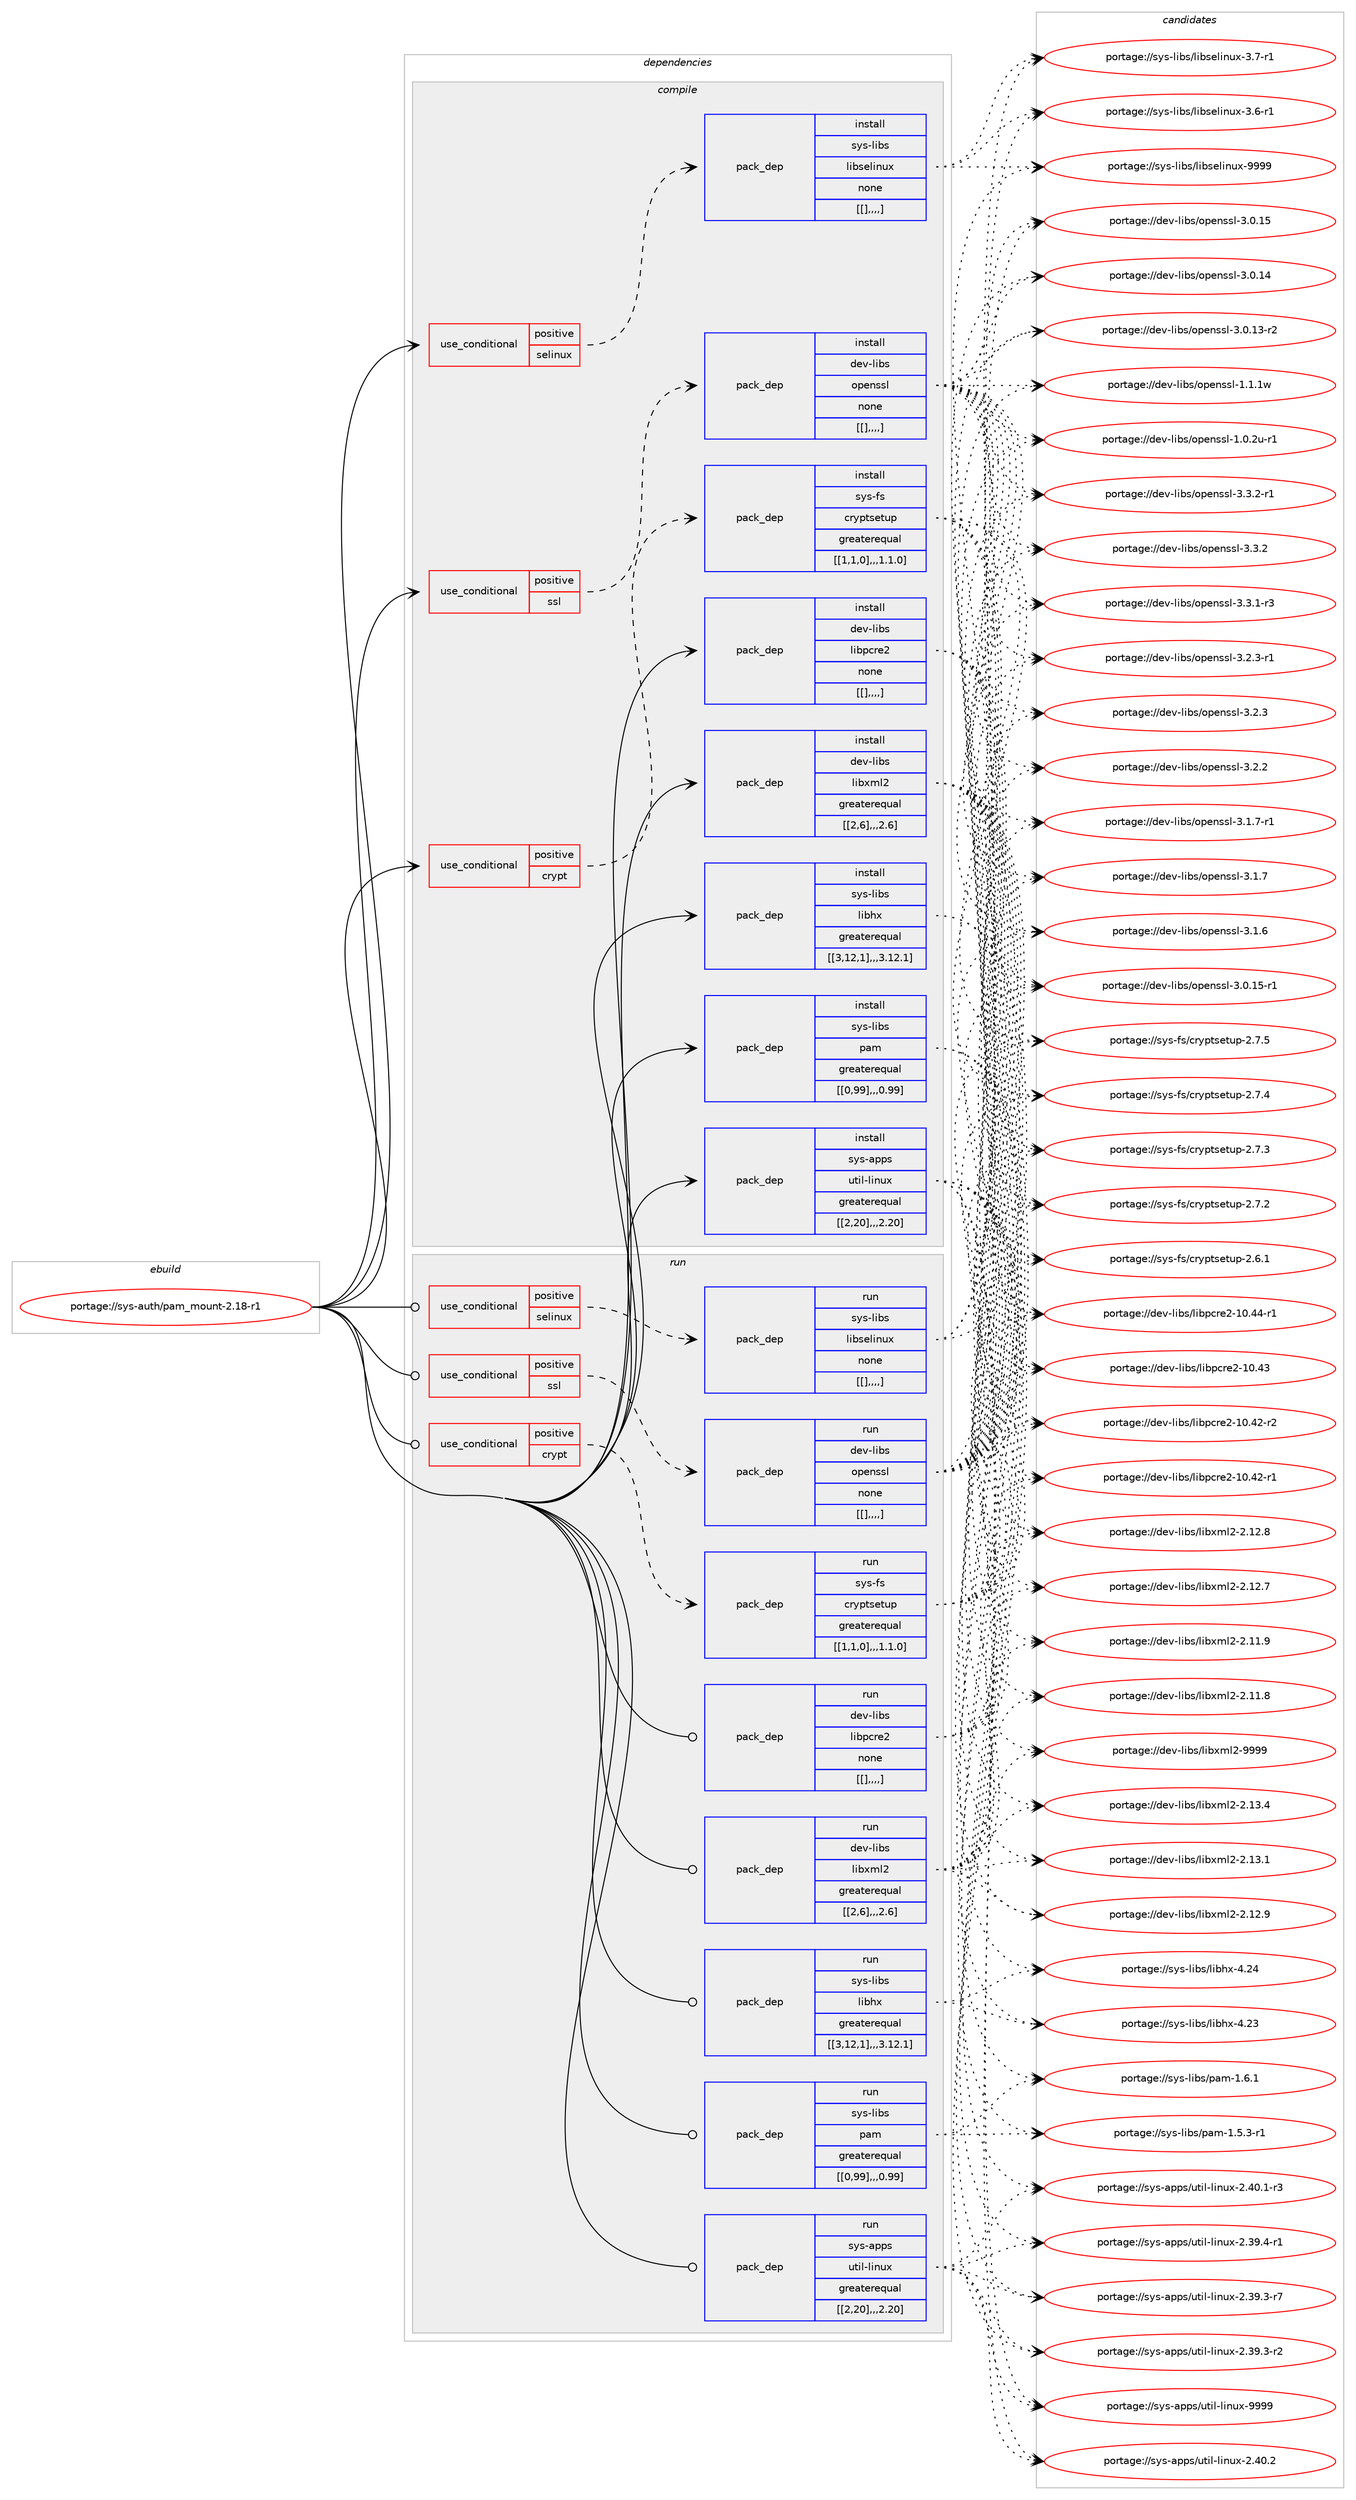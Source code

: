 digraph prolog {

# *************
# Graph options
# *************

newrank=true;
concentrate=true;
compound=true;
graph [rankdir=LR,fontname=Helvetica,fontsize=10,ranksep=1.5];#, ranksep=2.5, nodesep=0.2];
edge  [arrowhead=vee];
node  [fontname=Helvetica,fontsize=10];

# **********
# The ebuild
# **********

subgraph cluster_leftcol {
color=gray;
label=<<i>ebuild</i>>;
id [label="portage://sys-auth/pam_mount-2.18-r1", color=red, width=4, href="../sys-auth/pam_mount-2.18-r1.svg"];
}

# ****************
# The dependencies
# ****************

subgraph cluster_midcol {
color=gray;
label=<<i>dependencies</i>>;
subgraph cluster_compile {
fillcolor="#eeeeee";
style=filled;
label=<<i>compile</i>>;
subgraph cond331 {
dependency1317 [label=<<TABLE BORDER="0" CELLBORDER="1" CELLSPACING="0" CELLPADDING="4"><TR><TD ROWSPAN="3" CELLPADDING="10">use_conditional</TD></TR><TR><TD>positive</TD></TR><TR><TD>crypt</TD></TR></TABLE>>, shape=none, color=red];
subgraph pack981 {
dependency1319 [label=<<TABLE BORDER="0" CELLBORDER="1" CELLSPACING="0" CELLPADDING="4" WIDTH="220"><TR><TD ROWSPAN="6" CELLPADDING="30">pack_dep</TD></TR><TR><TD WIDTH="110">install</TD></TR><TR><TD>sys-fs</TD></TR><TR><TD>cryptsetup</TD></TR><TR><TD>greaterequal</TD></TR><TR><TD>[[1,1,0],,,1.1.0]</TD></TR></TABLE>>, shape=none, color=blue];
}
dependency1317:e -> dependency1319:w [weight=20,style="dashed",arrowhead="vee"];
}
id:e -> dependency1317:w [weight=20,style="solid",arrowhead="vee"];
subgraph cond332 {
dependency1322 [label=<<TABLE BORDER="0" CELLBORDER="1" CELLSPACING="0" CELLPADDING="4"><TR><TD ROWSPAN="3" CELLPADDING="10">use_conditional</TD></TR><TR><TD>positive</TD></TR><TR><TD>selinux</TD></TR></TABLE>>, shape=none, color=red];
subgraph pack986 {
dependency1325 [label=<<TABLE BORDER="0" CELLBORDER="1" CELLSPACING="0" CELLPADDING="4" WIDTH="220"><TR><TD ROWSPAN="6" CELLPADDING="30">pack_dep</TD></TR><TR><TD WIDTH="110">install</TD></TR><TR><TD>sys-libs</TD></TR><TR><TD>libselinux</TD></TR><TR><TD>none</TD></TR><TR><TD>[[],,,,]</TD></TR></TABLE>>, shape=none, color=blue];
}
dependency1322:e -> dependency1325:w [weight=20,style="dashed",arrowhead="vee"];
}
id:e -> dependency1322:w [weight=20,style="solid",arrowhead="vee"];
subgraph cond333 {
dependency1327 [label=<<TABLE BORDER="0" CELLBORDER="1" CELLSPACING="0" CELLPADDING="4"><TR><TD ROWSPAN="3" CELLPADDING="10">use_conditional</TD></TR><TR><TD>positive</TD></TR><TR><TD>ssl</TD></TR></TABLE>>, shape=none, color=red];
subgraph pack988 {
dependency1328 [label=<<TABLE BORDER="0" CELLBORDER="1" CELLSPACING="0" CELLPADDING="4" WIDTH="220"><TR><TD ROWSPAN="6" CELLPADDING="30">pack_dep</TD></TR><TR><TD WIDTH="110">install</TD></TR><TR><TD>dev-libs</TD></TR><TR><TD>openssl</TD></TR><TR><TD>none</TD></TR><TR><TD>[[],,,,]</TD></TR></TABLE>>, shape=none, color=blue];
}
dependency1327:e -> dependency1328:w [weight=20,style="dashed",arrowhead="vee"];
}
id:e -> dependency1327:w [weight=20,style="solid",arrowhead="vee"];
subgraph pack991 {
dependency1331 [label=<<TABLE BORDER="0" CELLBORDER="1" CELLSPACING="0" CELLPADDING="4" WIDTH="220"><TR><TD ROWSPAN="6" CELLPADDING="30">pack_dep</TD></TR><TR><TD WIDTH="110">install</TD></TR><TR><TD>dev-libs</TD></TR><TR><TD>libpcre2</TD></TR><TR><TD>none</TD></TR><TR><TD>[[],,,,]</TD></TR></TABLE>>, shape=none, color=blue];
}
id:e -> dependency1331:w [weight=20,style="solid",arrowhead="vee"];
subgraph pack992 {
dependency1332 [label=<<TABLE BORDER="0" CELLBORDER="1" CELLSPACING="0" CELLPADDING="4" WIDTH="220"><TR><TD ROWSPAN="6" CELLPADDING="30">pack_dep</TD></TR><TR><TD WIDTH="110">install</TD></TR><TR><TD>dev-libs</TD></TR><TR><TD>libxml2</TD></TR><TR><TD>greaterequal</TD></TR><TR><TD>[[2,6],,,2.6]</TD></TR></TABLE>>, shape=none, color=blue];
}
id:e -> dependency1332:w [weight=20,style="solid",arrowhead="vee"];
subgraph pack994 {
dependency1334 [label=<<TABLE BORDER="0" CELLBORDER="1" CELLSPACING="0" CELLPADDING="4" WIDTH="220"><TR><TD ROWSPAN="6" CELLPADDING="30">pack_dep</TD></TR><TR><TD WIDTH="110">install</TD></TR><TR><TD>sys-apps</TD></TR><TR><TD>util-linux</TD></TR><TR><TD>greaterequal</TD></TR><TR><TD>[[2,20],,,2.20]</TD></TR></TABLE>>, shape=none, color=blue];
}
id:e -> dependency1334:w [weight=20,style="solid",arrowhead="vee"];
subgraph pack995 {
dependency1335 [label=<<TABLE BORDER="0" CELLBORDER="1" CELLSPACING="0" CELLPADDING="4" WIDTH="220"><TR><TD ROWSPAN="6" CELLPADDING="30">pack_dep</TD></TR><TR><TD WIDTH="110">install</TD></TR><TR><TD>sys-libs</TD></TR><TR><TD>libhx</TD></TR><TR><TD>greaterequal</TD></TR><TR><TD>[[3,12,1],,,3.12.1]</TD></TR></TABLE>>, shape=none, color=blue];
}
id:e -> dependency1335:w [weight=20,style="solid",arrowhead="vee"];
subgraph pack996 {
dependency1336 [label=<<TABLE BORDER="0" CELLBORDER="1" CELLSPACING="0" CELLPADDING="4" WIDTH="220"><TR><TD ROWSPAN="6" CELLPADDING="30">pack_dep</TD></TR><TR><TD WIDTH="110">install</TD></TR><TR><TD>sys-libs</TD></TR><TR><TD>pam</TD></TR><TR><TD>greaterequal</TD></TR><TR><TD>[[0,99],,,0.99]</TD></TR></TABLE>>, shape=none, color=blue];
}
id:e -> dependency1336:w [weight=20,style="solid",arrowhead="vee"];
}
subgraph cluster_compileandrun {
fillcolor="#eeeeee";
style=filled;
label=<<i>compile and run</i>>;
}
subgraph cluster_run {
fillcolor="#eeeeee";
style=filled;
label=<<i>run</i>>;
subgraph cond334 {
dependency1337 [label=<<TABLE BORDER="0" CELLBORDER="1" CELLSPACING="0" CELLPADDING="4"><TR><TD ROWSPAN="3" CELLPADDING="10">use_conditional</TD></TR><TR><TD>positive</TD></TR><TR><TD>crypt</TD></TR></TABLE>>, shape=none, color=red];
subgraph pack997 {
dependency1338 [label=<<TABLE BORDER="0" CELLBORDER="1" CELLSPACING="0" CELLPADDING="4" WIDTH="220"><TR><TD ROWSPAN="6" CELLPADDING="30">pack_dep</TD></TR><TR><TD WIDTH="110">run</TD></TR><TR><TD>sys-fs</TD></TR><TR><TD>cryptsetup</TD></TR><TR><TD>greaterequal</TD></TR><TR><TD>[[1,1,0],,,1.1.0]</TD></TR></TABLE>>, shape=none, color=blue];
}
dependency1337:e -> dependency1338:w [weight=20,style="dashed",arrowhead="vee"];
}
id:e -> dependency1337:w [weight=20,style="solid",arrowhead="odot"];
subgraph cond335 {
dependency1339 [label=<<TABLE BORDER="0" CELLBORDER="1" CELLSPACING="0" CELLPADDING="4"><TR><TD ROWSPAN="3" CELLPADDING="10">use_conditional</TD></TR><TR><TD>positive</TD></TR><TR><TD>selinux</TD></TR></TABLE>>, shape=none, color=red];
subgraph pack998 {
dependency1340 [label=<<TABLE BORDER="0" CELLBORDER="1" CELLSPACING="0" CELLPADDING="4" WIDTH="220"><TR><TD ROWSPAN="6" CELLPADDING="30">pack_dep</TD></TR><TR><TD WIDTH="110">run</TD></TR><TR><TD>sys-libs</TD></TR><TR><TD>libselinux</TD></TR><TR><TD>none</TD></TR><TR><TD>[[],,,,]</TD></TR></TABLE>>, shape=none, color=blue];
}
dependency1339:e -> dependency1340:w [weight=20,style="dashed",arrowhead="vee"];
}
id:e -> dependency1339:w [weight=20,style="solid",arrowhead="odot"];
subgraph cond336 {
dependency1342 [label=<<TABLE BORDER="0" CELLBORDER="1" CELLSPACING="0" CELLPADDING="4"><TR><TD ROWSPAN="3" CELLPADDING="10">use_conditional</TD></TR><TR><TD>positive</TD></TR><TR><TD>ssl</TD></TR></TABLE>>, shape=none, color=red];
subgraph pack1000 {
dependency1343 [label=<<TABLE BORDER="0" CELLBORDER="1" CELLSPACING="0" CELLPADDING="4" WIDTH="220"><TR><TD ROWSPAN="6" CELLPADDING="30">pack_dep</TD></TR><TR><TD WIDTH="110">run</TD></TR><TR><TD>dev-libs</TD></TR><TR><TD>openssl</TD></TR><TR><TD>none</TD></TR><TR><TD>[[],,,,]</TD></TR></TABLE>>, shape=none, color=blue];
}
dependency1342:e -> dependency1343:w [weight=20,style="dashed",arrowhead="vee"];
}
id:e -> dependency1342:w [weight=20,style="solid",arrowhead="odot"];
subgraph pack1002 {
dependency1345 [label=<<TABLE BORDER="0" CELLBORDER="1" CELLSPACING="0" CELLPADDING="4" WIDTH="220"><TR><TD ROWSPAN="6" CELLPADDING="30">pack_dep</TD></TR><TR><TD WIDTH="110">run</TD></TR><TR><TD>dev-libs</TD></TR><TR><TD>libpcre2</TD></TR><TR><TD>none</TD></TR><TR><TD>[[],,,,]</TD></TR></TABLE>>, shape=none, color=blue];
}
id:e -> dependency1345:w [weight=20,style="solid",arrowhead="odot"];
subgraph pack1003 {
dependency1346 [label=<<TABLE BORDER="0" CELLBORDER="1" CELLSPACING="0" CELLPADDING="4" WIDTH="220"><TR><TD ROWSPAN="6" CELLPADDING="30">pack_dep</TD></TR><TR><TD WIDTH="110">run</TD></TR><TR><TD>dev-libs</TD></TR><TR><TD>libxml2</TD></TR><TR><TD>greaterequal</TD></TR><TR><TD>[[2,6],,,2.6]</TD></TR></TABLE>>, shape=none, color=blue];
}
id:e -> dependency1346:w [weight=20,style="solid",arrowhead="odot"];
subgraph pack1004 {
dependency1347 [label=<<TABLE BORDER="0" CELLBORDER="1" CELLSPACING="0" CELLPADDING="4" WIDTH="220"><TR><TD ROWSPAN="6" CELLPADDING="30">pack_dep</TD></TR><TR><TD WIDTH="110">run</TD></TR><TR><TD>sys-apps</TD></TR><TR><TD>util-linux</TD></TR><TR><TD>greaterequal</TD></TR><TR><TD>[[2,20],,,2.20]</TD></TR></TABLE>>, shape=none, color=blue];
}
id:e -> dependency1347:w [weight=20,style="solid",arrowhead="odot"];
subgraph pack1005 {
dependency1348 [label=<<TABLE BORDER="0" CELLBORDER="1" CELLSPACING="0" CELLPADDING="4" WIDTH="220"><TR><TD ROWSPAN="6" CELLPADDING="30">pack_dep</TD></TR><TR><TD WIDTH="110">run</TD></TR><TR><TD>sys-libs</TD></TR><TR><TD>libhx</TD></TR><TR><TD>greaterequal</TD></TR><TR><TD>[[3,12,1],,,3.12.1]</TD></TR></TABLE>>, shape=none, color=blue];
}
id:e -> dependency1348:w [weight=20,style="solid",arrowhead="odot"];
subgraph pack1006 {
dependency1349 [label=<<TABLE BORDER="0" CELLBORDER="1" CELLSPACING="0" CELLPADDING="4" WIDTH="220"><TR><TD ROWSPAN="6" CELLPADDING="30">pack_dep</TD></TR><TR><TD WIDTH="110">run</TD></TR><TR><TD>sys-libs</TD></TR><TR><TD>pam</TD></TR><TR><TD>greaterequal</TD></TR><TR><TD>[[0,99],,,0.99]</TD></TR></TABLE>>, shape=none, color=blue];
}
id:e -> dependency1349:w [weight=20,style="solid",arrowhead="odot"];
}
}

# **************
# The candidates
# **************

subgraph cluster_choices {
rank=same;
color=gray;
label=<<i>candidates</i>>;

subgraph choice991 {
color=black;
nodesep=1;
choice115121115451021154799114121112116115101116117112455046554653 [label="portage://sys-fs/cryptsetup-2.7.5", color=red, width=4,href="../sys-fs/cryptsetup-2.7.5.svg"];
choice115121115451021154799114121112116115101116117112455046554652 [label="portage://sys-fs/cryptsetup-2.7.4", color=red, width=4,href="../sys-fs/cryptsetup-2.7.4.svg"];
choice115121115451021154799114121112116115101116117112455046554651 [label="portage://sys-fs/cryptsetup-2.7.3", color=red, width=4,href="../sys-fs/cryptsetup-2.7.3.svg"];
choice115121115451021154799114121112116115101116117112455046554650 [label="portage://sys-fs/cryptsetup-2.7.2", color=red, width=4,href="../sys-fs/cryptsetup-2.7.2.svg"];
choice115121115451021154799114121112116115101116117112455046544649 [label="portage://sys-fs/cryptsetup-2.6.1", color=red, width=4,href="../sys-fs/cryptsetup-2.6.1.svg"];
dependency1319:e -> choice115121115451021154799114121112116115101116117112455046554653:w [style=dotted,weight="100"];
dependency1319:e -> choice115121115451021154799114121112116115101116117112455046554652:w [style=dotted,weight="100"];
dependency1319:e -> choice115121115451021154799114121112116115101116117112455046554651:w [style=dotted,weight="100"];
dependency1319:e -> choice115121115451021154799114121112116115101116117112455046554650:w [style=dotted,weight="100"];
dependency1319:e -> choice115121115451021154799114121112116115101116117112455046544649:w [style=dotted,weight="100"];
}
subgraph choice992 {
color=black;
nodesep=1;
choice115121115451081059811547108105981151011081051101171204557575757 [label="portage://sys-libs/libselinux-9999", color=red, width=4,href="../sys-libs/libselinux-9999.svg"];
choice11512111545108105981154710810598115101108105110117120455146554511449 [label="portage://sys-libs/libselinux-3.7-r1", color=red, width=4,href="../sys-libs/libselinux-3.7-r1.svg"];
choice11512111545108105981154710810598115101108105110117120455146544511449 [label="portage://sys-libs/libselinux-3.6-r1", color=red, width=4,href="../sys-libs/libselinux-3.6-r1.svg"];
dependency1325:e -> choice115121115451081059811547108105981151011081051101171204557575757:w [style=dotted,weight="100"];
dependency1325:e -> choice11512111545108105981154710810598115101108105110117120455146554511449:w [style=dotted,weight="100"];
dependency1325:e -> choice11512111545108105981154710810598115101108105110117120455146544511449:w [style=dotted,weight="100"];
}
subgraph choice993 {
color=black;
nodesep=1;
choice1001011184510810598115471111121011101151151084551465146504511449 [label="portage://dev-libs/openssl-3.3.2-r1", color=red, width=4,href="../dev-libs/openssl-3.3.2-r1.svg"];
choice100101118451081059811547111112101110115115108455146514650 [label="portage://dev-libs/openssl-3.3.2", color=red, width=4,href="../dev-libs/openssl-3.3.2.svg"];
choice1001011184510810598115471111121011101151151084551465146494511451 [label="portage://dev-libs/openssl-3.3.1-r3", color=red, width=4,href="../dev-libs/openssl-3.3.1-r3.svg"];
choice1001011184510810598115471111121011101151151084551465046514511449 [label="portage://dev-libs/openssl-3.2.3-r1", color=red, width=4,href="../dev-libs/openssl-3.2.3-r1.svg"];
choice100101118451081059811547111112101110115115108455146504651 [label="portage://dev-libs/openssl-3.2.3", color=red, width=4,href="../dev-libs/openssl-3.2.3.svg"];
choice100101118451081059811547111112101110115115108455146504650 [label="portage://dev-libs/openssl-3.2.2", color=red, width=4,href="../dev-libs/openssl-3.2.2.svg"];
choice1001011184510810598115471111121011101151151084551464946554511449 [label="portage://dev-libs/openssl-3.1.7-r1", color=red, width=4,href="../dev-libs/openssl-3.1.7-r1.svg"];
choice100101118451081059811547111112101110115115108455146494655 [label="portage://dev-libs/openssl-3.1.7", color=red, width=4,href="../dev-libs/openssl-3.1.7.svg"];
choice100101118451081059811547111112101110115115108455146494654 [label="portage://dev-libs/openssl-3.1.6", color=red, width=4,href="../dev-libs/openssl-3.1.6.svg"];
choice100101118451081059811547111112101110115115108455146484649534511449 [label="portage://dev-libs/openssl-3.0.15-r1", color=red, width=4,href="../dev-libs/openssl-3.0.15-r1.svg"];
choice10010111845108105981154711111210111011511510845514648464953 [label="portage://dev-libs/openssl-3.0.15", color=red, width=4,href="../dev-libs/openssl-3.0.15.svg"];
choice10010111845108105981154711111210111011511510845514648464952 [label="portage://dev-libs/openssl-3.0.14", color=red, width=4,href="../dev-libs/openssl-3.0.14.svg"];
choice100101118451081059811547111112101110115115108455146484649514511450 [label="portage://dev-libs/openssl-3.0.13-r2", color=red, width=4,href="../dev-libs/openssl-3.0.13-r2.svg"];
choice100101118451081059811547111112101110115115108454946494649119 [label="portage://dev-libs/openssl-1.1.1w", color=red, width=4,href="../dev-libs/openssl-1.1.1w.svg"];
choice1001011184510810598115471111121011101151151084549464846501174511449 [label="portage://dev-libs/openssl-1.0.2u-r1", color=red, width=4,href="../dev-libs/openssl-1.0.2u-r1.svg"];
dependency1328:e -> choice1001011184510810598115471111121011101151151084551465146504511449:w [style=dotted,weight="100"];
dependency1328:e -> choice100101118451081059811547111112101110115115108455146514650:w [style=dotted,weight="100"];
dependency1328:e -> choice1001011184510810598115471111121011101151151084551465146494511451:w [style=dotted,weight="100"];
dependency1328:e -> choice1001011184510810598115471111121011101151151084551465046514511449:w [style=dotted,weight="100"];
dependency1328:e -> choice100101118451081059811547111112101110115115108455146504651:w [style=dotted,weight="100"];
dependency1328:e -> choice100101118451081059811547111112101110115115108455146504650:w [style=dotted,weight="100"];
dependency1328:e -> choice1001011184510810598115471111121011101151151084551464946554511449:w [style=dotted,weight="100"];
dependency1328:e -> choice100101118451081059811547111112101110115115108455146494655:w [style=dotted,weight="100"];
dependency1328:e -> choice100101118451081059811547111112101110115115108455146494654:w [style=dotted,weight="100"];
dependency1328:e -> choice100101118451081059811547111112101110115115108455146484649534511449:w [style=dotted,weight="100"];
dependency1328:e -> choice10010111845108105981154711111210111011511510845514648464953:w [style=dotted,weight="100"];
dependency1328:e -> choice10010111845108105981154711111210111011511510845514648464952:w [style=dotted,weight="100"];
dependency1328:e -> choice100101118451081059811547111112101110115115108455146484649514511450:w [style=dotted,weight="100"];
dependency1328:e -> choice100101118451081059811547111112101110115115108454946494649119:w [style=dotted,weight="100"];
dependency1328:e -> choice1001011184510810598115471111121011101151151084549464846501174511449:w [style=dotted,weight="100"];
}
subgraph choice1001 {
color=black;
nodesep=1;
choice1001011184510810598115471081059811299114101504549484652524511449 [label="portage://dev-libs/libpcre2-10.44-r1", color=red, width=4,href="../dev-libs/libpcre2-10.44-r1.svg"];
choice100101118451081059811547108105981129911410150454948465251 [label="portage://dev-libs/libpcre2-10.43", color=red, width=4,href="../dev-libs/libpcre2-10.43.svg"];
choice1001011184510810598115471081059811299114101504549484652504511450 [label="portage://dev-libs/libpcre2-10.42-r2", color=red, width=4,href="../dev-libs/libpcre2-10.42-r2.svg"];
choice1001011184510810598115471081059811299114101504549484652504511449 [label="portage://dev-libs/libpcre2-10.42-r1", color=red, width=4,href="../dev-libs/libpcre2-10.42-r1.svg"];
dependency1331:e -> choice1001011184510810598115471081059811299114101504549484652524511449:w [style=dotted,weight="100"];
dependency1331:e -> choice100101118451081059811547108105981129911410150454948465251:w [style=dotted,weight="100"];
dependency1331:e -> choice1001011184510810598115471081059811299114101504549484652504511450:w [style=dotted,weight="100"];
dependency1331:e -> choice1001011184510810598115471081059811299114101504549484652504511449:w [style=dotted,weight="100"];
}
subgraph choice1002 {
color=black;
nodesep=1;
choice10010111845108105981154710810598120109108504557575757 [label="portage://dev-libs/libxml2-9999", color=red, width=4,href="../dev-libs/libxml2-9999.svg"];
choice100101118451081059811547108105981201091085045504649514652 [label="portage://dev-libs/libxml2-2.13.4", color=red, width=4,href="../dev-libs/libxml2-2.13.4.svg"];
choice100101118451081059811547108105981201091085045504649514649 [label="portage://dev-libs/libxml2-2.13.1", color=red, width=4,href="../dev-libs/libxml2-2.13.1.svg"];
choice100101118451081059811547108105981201091085045504649504657 [label="portage://dev-libs/libxml2-2.12.9", color=red, width=4,href="../dev-libs/libxml2-2.12.9.svg"];
choice100101118451081059811547108105981201091085045504649504656 [label="portage://dev-libs/libxml2-2.12.8", color=red, width=4,href="../dev-libs/libxml2-2.12.8.svg"];
choice100101118451081059811547108105981201091085045504649504655 [label="portage://dev-libs/libxml2-2.12.7", color=red, width=4,href="../dev-libs/libxml2-2.12.7.svg"];
choice100101118451081059811547108105981201091085045504649494657 [label="portage://dev-libs/libxml2-2.11.9", color=red, width=4,href="../dev-libs/libxml2-2.11.9.svg"];
choice100101118451081059811547108105981201091085045504649494656 [label="portage://dev-libs/libxml2-2.11.8", color=red, width=4,href="../dev-libs/libxml2-2.11.8.svg"];
dependency1332:e -> choice10010111845108105981154710810598120109108504557575757:w [style=dotted,weight="100"];
dependency1332:e -> choice100101118451081059811547108105981201091085045504649514652:w [style=dotted,weight="100"];
dependency1332:e -> choice100101118451081059811547108105981201091085045504649514649:w [style=dotted,weight="100"];
dependency1332:e -> choice100101118451081059811547108105981201091085045504649504657:w [style=dotted,weight="100"];
dependency1332:e -> choice100101118451081059811547108105981201091085045504649504656:w [style=dotted,weight="100"];
dependency1332:e -> choice100101118451081059811547108105981201091085045504649504655:w [style=dotted,weight="100"];
dependency1332:e -> choice100101118451081059811547108105981201091085045504649494657:w [style=dotted,weight="100"];
dependency1332:e -> choice100101118451081059811547108105981201091085045504649494656:w [style=dotted,weight="100"];
}
subgraph choice1004 {
color=black;
nodesep=1;
choice115121115459711211211547117116105108451081051101171204557575757 [label="portage://sys-apps/util-linux-9999", color=red, width=4,href="../sys-apps/util-linux-9999.svg"];
choice1151211154597112112115471171161051084510810511011712045504652484650 [label="portage://sys-apps/util-linux-2.40.2", color=red, width=4,href="../sys-apps/util-linux-2.40.2.svg"];
choice11512111545971121121154711711610510845108105110117120455046524846494511451 [label="portage://sys-apps/util-linux-2.40.1-r3", color=red, width=4,href="../sys-apps/util-linux-2.40.1-r3.svg"];
choice11512111545971121121154711711610510845108105110117120455046515746524511449 [label="portage://sys-apps/util-linux-2.39.4-r1", color=red, width=4,href="../sys-apps/util-linux-2.39.4-r1.svg"];
choice11512111545971121121154711711610510845108105110117120455046515746514511455 [label="portage://sys-apps/util-linux-2.39.3-r7", color=red, width=4,href="../sys-apps/util-linux-2.39.3-r7.svg"];
choice11512111545971121121154711711610510845108105110117120455046515746514511450 [label="portage://sys-apps/util-linux-2.39.3-r2", color=red, width=4,href="../sys-apps/util-linux-2.39.3-r2.svg"];
dependency1334:e -> choice115121115459711211211547117116105108451081051101171204557575757:w [style=dotted,weight="100"];
dependency1334:e -> choice1151211154597112112115471171161051084510810511011712045504652484650:w [style=dotted,weight="100"];
dependency1334:e -> choice11512111545971121121154711711610510845108105110117120455046524846494511451:w [style=dotted,weight="100"];
dependency1334:e -> choice11512111545971121121154711711610510845108105110117120455046515746524511449:w [style=dotted,weight="100"];
dependency1334:e -> choice11512111545971121121154711711610510845108105110117120455046515746514511455:w [style=dotted,weight="100"];
dependency1334:e -> choice11512111545971121121154711711610510845108105110117120455046515746514511450:w [style=dotted,weight="100"];
}
subgraph choice1006 {
color=black;
nodesep=1;
choice115121115451081059811547108105981041204552465052 [label="portage://sys-libs/libhx-4.24", color=red, width=4,href="../sys-libs/libhx-4.24.svg"];
choice115121115451081059811547108105981041204552465051 [label="portage://sys-libs/libhx-4.23", color=red, width=4,href="../sys-libs/libhx-4.23.svg"];
dependency1335:e -> choice115121115451081059811547108105981041204552465052:w [style=dotted,weight="100"];
dependency1335:e -> choice115121115451081059811547108105981041204552465051:w [style=dotted,weight="100"];
}
subgraph choice1007 {
color=black;
nodesep=1;
choice11512111545108105981154711297109454946544649 [label="portage://sys-libs/pam-1.6.1", color=red, width=4,href="../sys-libs/pam-1.6.1.svg"];
choice115121115451081059811547112971094549465346514511449 [label="portage://sys-libs/pam-1.5.3-r1", color=red, width=4,href="../sys-libs/pam-1.5.3-r1.svg"];
dependency1336:e -> choice11512111545108105981154711297109454946544649:w [style=dotted,weight="100"];
dependency1336:e -> choice115121115451081059811547112971094549465346514511449:w [style=dotted,weight="100"];
}
subgraph choice1008 {
color=black;
nodesep=1;
choice115121115451021154799114121112116115101116117112455046554653 [label="portage://sys-fs/cryptsetup-2.7.5", color=red, width=4,href="../sys-fs/cryptsetup-2.7.5.svg"];
choice115121115451021154799114121112116115101116117112455046554652 [label="portage://sys-fs/cryptsetup-2.7.4", color=red, width=4,href="../sys-fs/cryptsetup-2.7.4.svg"];
choice115121115451021154799114121112116115101116117112455046554651 [label="portage://sys-fs/cryptsetup-2.7.3", color=red, width=4,href="../sys-fs/cryptsetup-2.7.3.svg"];
choice115121115451021154799114121112116115101116117112455046554650 [label="portage://sys-fs/cryptsetup-2.7.2", color=red, width=4,href="../sys-fs/cryptsetup-2.7.2.svg"];
choice115121115451021154799114121112116115101116117112455046544649 [label="portage://sys-fs/cryptsetup-2.6.1", color=red, width=4,href="../sys-fs/cryptsetup-2.6.1.svg"];
dependency1338:e -> choice115121115451021154799114121112116115101116117112455046554653:w [style=dotted,weight="100"];
dependency1338:e -> choice115121115451021154799114121112116115101116117112455046554652:w [style=dotted,weight="100"];
dependency1338:e -> choice115121115451021154799114121112116115101116117112455046554651:w [style=dotted,weight="100"];
dependency1338:e -> choice115121115451021154799114121112116115101116117112455046554650:w [style=dotted,weight="100"];
dependency1338:e -> choice115121115451021154799114121112116115101116117112455046544649:w [style=dotted,weight="100"];
}
subgraph choice1009 {
color=black;
nodesep=1;
choice115121115451081059811547108105981151011081051101171204557575757 [label="portage://sys-libs/libselinux-9999", color=red, width=4,href="../sys-libs/libselinux-9999.svg"];
choice11512111545108105981154710810598115101108105110117120455146554511449 [label="portage://sys-libs/libselinux-3.7-r1", color=red, width=4,href="../sys-libs/libselinux-3.7-r1.svg"];
choice11512111545108105981154710810598115101108105110117120455146544511449 [label="portage://sys-libs/libselinux-3.6-r1", color=red, width=4,href="../sys-libs/libselinux-3.6-r1.svg"];
dependency1340:e -> choice115121115451081059811547108105981151011081051101171204557575757:w [style=dotted,weight="100"];
dependency1340:e -> choice11512111545108105981154710810598115101108105110117120455146554511449:w [style=dotted,weight="100"];
dependency1340:e -> choice11512111545108105981154710810598115101108105110117120455146544511449:w [style=dotted,weight="100"];
}
subgraph choice1012 {
color=black;
nodesep=1;
choice1001011184510810598115471111121011101151151084551465146504511449 [label="portage://dev-libs/openssl-3.3.2-r1", color=red, width=4,href="../dev-libs/openssl-3.3.2-r1.svg"];
choice100101118451081059811547111112101110115115108455146514650 [label="portage://dev-libs/openssl-3.3.2", color=red, width=4,href="../dev-libs/openssl-3.3.2.svg"];
choice1001011184510810598115471111121011101151151084551465146494511451 [label="portage://dev-libs/openssl-3.3.1-r3", color=red, width=4,href="../dev-libs/openssl-3.3.1-r3.svg"];
choice1001011184510810598115471111121011101151151084551465046514511449 [label="portage://dev-libs/openssl-3.2.3-r1", color=red, width=4,href="../dev-libs/openssl-3.2.3-r1.svg"];
choice100101118451081059811547111112101110115115108455146504651 [label="portage://dev-libs/openssl-3.2.3", color=red, width=4,href="../dev-libs/openssl-3.2.3.svg"];
choice100101118451081059811547111112101110115115108455146504650 [label="portage://dev-libs/openssl-3.2.2", color=red, width=4,href="../dev-libs/openssl-3.2.2.svg"];
choice1001011184510810598115471111121011101151151084551464946554511449 [label="portage://dev-libs/openssl-3.1.7-r1", color=red, width=4,href="../dev-libs/openssl-3.1.7-r1.svg"];
choice100101118451081059811547111112101110115115108455146494655 [label="portage://dev-libs/openssl-3.1.7", color=red, width=4,href="../dev-libs/openssl-3.1.7.svg"];
choice100101118451081059811547111112101110115115108455146494654 [label="portage://dev-libs/openssl-3.1.6", color=red, width=4,href="../dev-libs/openssl-3.1.6.svg"];
choice100101118451081059811547111112101110115115108455146484649534511449 [label="portage://dev-libs/openssl-3.0.15-r1", color=red, width=4,href="../dev-libs/openssl-3.0.15-r1.svg"];
choice10010111845108105981154711111210111011511510845514648464953 [label="portage://dev-libs/openssl-3.0.15", color=red, width=4,href="../dev-libs/openssl-3.0.15.svg"];
choice10010111845108105981154711111210111011511510845514648464952 [label="portage://dev-libs/openssl-3.0.14", color=red, width=4,href="../dev-libs/openssl-3.0.14.svg"];
choice100101118451081059811547111112101110115115108455146484649514511450 [label="portage://dev-libs/openssl-3.0.13-r2", color=red, width=4,href="../dev-libs/openssl-3.0.13-r2.svg"];
choice100101118451081059811547111112101110115115108454946494649119 [label="portage://dev-libs/openssl-1.1.1w", color=red, width=4,href="../dev-libs/openssl-1.1.1w.svg"];
choice1001011184510810598115471111121011101151151084549464846501174511449 [label="portage://dev-libs/openssl-1.0.2u-r1", color=red, width=4,href="../dev-libs/openssl-1.0.2u-r1.svg"];
dependency1343:e -> choice1001011184510810598115471111121011101151151084551465146504511449:w [style=dotted,weight="100"];
dependency1343:e -> choice100101118451081059811547111112101110115115108455146514650:w [style=dotted,weight="100"];
dependency1343:e -> choice1001011184510810598115471111121011101151151084551465146494511451:w [style=dotted,weight="100"];
dependency1343:e -> choice1001011184510810598115471111121011101151151084551465046514511449:w [style=dotted,weight="100"];
dependency1343:e -> choice100101118451081059811547111112101110115115108455146504651:w [style=dotted,weight="100"];
dependency1343:e -> choice100101118451081059811547111112101110115115108455146504650:w [style=dotted,weight="100"];
dependency1343:e -> choice1001011184510810598115471111121011101151151084551464946554511449:w [style=dotted,weight="100"];
dependency1343:e -> choice100101118451081059811547111112101110115115108455146494655:w [style=dotted,weight="100"];
dependency1343:e -> choice100101118451081059811547111112101110115115108455146494654:w [style=dotted,weight="100"];
dependency1343:e -> choice100101118451081059811547111112101110115115108455146484649534511449:w [style=dotted,weight="100"];
dependency1343:e -> choice10010111845108105981154711111210111011511510845514648464953:w [style=dotted,weight="100"];
dependency1343:e -> choice10010111845108105981154711111210111011511510845514648464952:w [style=dotted,weight="100"];
dependency1343:e -> choice100101118451081059811547111112101110115115108455146484649514511450:w [style=dotted,weight="100"];
dependency1343:e -> choice100101118451081059811547111112101110115115108454946494649119:w [style=dotted,weight="100"];
dependency1343:e -> choice1001011184510810598115471111121011101151151084549464846501174511449:w [style=dotted,weight="100"];
}
subgraph choice1014 {
color=black;
nodesep=1;
choice1001011184510810598115471081059811299114101504549484652524511449 [label="portage://dev-libs/libpcre2-10.44-r1", color=red, width=4,href="../dev-libs/libpcre2-10.44-r1.svg"];
choice100101118451081059811547108105981129911410150454948465251 [label="portage://dev-libs/libpcre2-10.43", color=red, width=4,href="../dev-libs/libpcre2-10.43.svg"];
choice1001011184510810598115471081059811299114101504549484652504511450 [label="portage://dev-libs/libpcre2-10.42-r2", color=red, width=4,href="../dev-libs/libpcre2-10.42-r2.svg"];
choice1001011184510810598115471081059811299114101504549484652504511449 [label="portage://dev-libs/libpcre2-10.42-r1", color=red, width=4,href="../dev-libs/libpcre2-10.42-r1.svg"];
dependency1345:e -> choice1001011184510810598115471081059811299114101504549484652524511449:w [style=dotted,weight="100"];
dependency1345:e -> choice100101118451081059811547108105981129911410150454948465251:w [style=dotted,weight="100"];
dependency1345:e -> choice1001011184510810598115471081059811299114101504549484652504511450:w [style=dotted,weight="100"];
dependency1345:e -> choice1001011184510810598115471081059811299114101504549484652504511449:w [style=dotted,weight="100"];
}
subgraph choice1015 {
color=black;
nodesep=1;
choice10010111845108105981154710810598120109108504557575757 [label="portage://dev-libs/libxml2-9999", color=red, width=4,href="../dev-libs/libxml2-9999.svg"];
choice100101118451081059811547108105981201091085045504649514652 [label="portage://dev-libs/libxml2-2.13.4", color=red, width=4,href="../dev-libs/libxml2-2.13.4.svg"];
choice100101118451081059811547108105981201091085045504649514649 [label="portage://dev-libs/libxml2-2.13.1", color=red, width=4,href="../dev-libs/libxml2-2.13.1.svg"];
choice100101118451081059811547108105981201091085045504649504657 [label="portage://dev-libs/libxml2-2.12.9", color=red, width=4,href="../dev-libs/libxml2-2.12.9.svg"];
choice100101118451081059811547108105981201091085045504649504656 [label="portage://dev-libs/libxml2-2.12.8", color=red, width=4,href="../dev-libs/libxml2-2.12.8.svg"];
choice100101118451081059811547108105981201091085045504649504655 [label="portage://dev-libs/libxml2-2.12.7", color=red, width=4,href="../dev-libs/libxml2-2.12.7.svg"];
choice100101118451081059811547108105981201091085045504649494657 [label="portage://dev-libs/libxml2-2.11.9", color=red, width=4,href="../dev-libs/libxml2-2.11.9.svg"];
choice100101118451081059811547108105981201091085045504649494656 [label="portage://dev-libs/libxml2-2.11.8", color=red, width=4,href="../dev-libs/libxml2-2.11.8.svg"];
dependency1346:e -> choice10010111845108105981154710810598120109108504557575757:w [style=dotted,weight="100"];
dependency1346:e -> choice100101118451081059811547108105981201091085045504649514652:w [style=dotted,weight="100"];
dependency1346:e -> choice100101118451081059811547108105981201091085045504649514649:w [style=dotted,weight="100"];
dependency1346:e -> choice100101118451081059811547108105981201091085045504649504657:w [style=dotted,weight="100"];
dependency1346:e -> choice100101118451081059811547108105981201091085045504649504656:w [style=dotted,weight="100"];
dependency1346:e -> choice100101118451081059811547108105981201091085045504649504655:w [style=dotted,weight="100"];
dependency1346:e -> choice100101118451081059811547108105981201091085045504649494657:w [style=dotted,weight="100"];
dependency1346:e -> choice100101118451081059811547108105981201091085045504649494656:w [style=dotted,weight="100"];
}
subgraph choice1019 {
color=black;
nodesep=1;
choice115121115459711211211547117116105108451081051101171204557575757 [label="portage://sys-apps/util-linux-9999", color=red, width=4,href="../sys-apps/util-linux-9999.svg"];
choice1151211154597112112115471171161051084510810511011712045504652484650 [label="portage://sys-apps/util-linux-2.40.2", color=red, width=4,href="../sys-apps/util-linux-2.40.2.svg"];
choice11512111545971121121154711711610510845108105110117120455046524846494511451 [label="portage://sys-apps/util-linux-2.40.1-r3", color=red, width=4,href="../sys-apps/util-linux-2.40.1-r3.svg"];
choice11512111545971121121154711711610510845108105110117120455046515746524511449 [label="portage://sys-apps/util-linux-2.39.4-r1", color=red, width=4,href="../sys-apps/util-linux-2.39.4-r1.svg"];
choice11512111545971121121154711711610510845108105110117120455046515746514511455 [label="portage://sys-apps/util-linux-2.39.3-r7", color=red, width=4,href="../sys-apps/util-linux-2.39.3-r7.svg"];
choice11512111545971121121154711711610510845108105110117120455046515746514511450 [label="portage://sys-apps/util-linux-2.39.3-r2", color=red, width=4,href="../sys-apps/util-linux-2.39.3-r2.svg"];
dependency1347:e -> choice115121115459711211211547117116105108451081051101171204557575757:w [style=dotted,weight="100"];
dependency1347:e -> choice1151211154597112112115471171161051084510810511011712045504652484650:w [style=dotted,weight="100"];
dependency1347:e -> choice11512111545971121121154711711610510845108105110117120455046524846494511451:w [style=dotted,weight="100"];
dependency1347:e -> choice11512111545971121121154711711610510845108105110117120455046515746524511449:w [style=dotted,weight="100"];
dependency1347:e -> choice11512111545971121121154711711610510845108105110117120455046515746514511455:w [style=dotted,weight="100"];
dependency1347:e -> choice11512111545971121121154711711610510845108105110117120455046515746514511450:w [style=dotted,weight="100"];
}
subgraph choice1023 {
color=black;
nodesep=1;
choice115121115451081059811547108105981041204552465052 [label="portage://sys-libs/libhx-4.24", color=red, width=4,href="../sys-libs/libhx-4.24.svg"];
choice115121115451081059811547108105981041204552465051 [label="portage://sys-libs/libhx-4.23", color=red, width=4,href="../sys-libs/libhx-4.23.svg"];
dependency1348:e -> choice115121115451081059811547108105981041204552465052:w [style=dotted,weight="100"];
dependency1348:e -> choice115121115451081059811547108105981041204552465051:w [style=dotted,weight="100"];
}
subgraph choice1026 {
color=black;
nodesep=1;
choice11512111545108105981154711297109454946544649 [label="portage://sys-libs/pam-1.6.1", color=red, width=4,href="../sys-libs/pam-1.6.1.svg"];
choice115121115451081059811547112971094549465346514511449 [label="portage://sys-libs/pam-1.5.3-r1", color=red, width=4,href="../sys-libs/pam-1.5.3-r1.svg"];
dependency1349:e -> choice11512111545108105981154711297109454946544649:w [style=dotted,weight="100"];
dependency1349:e -> choice115121115451081059811547112971094549465346514511449:w [style=dotted,weight="100"];
}
}

}
